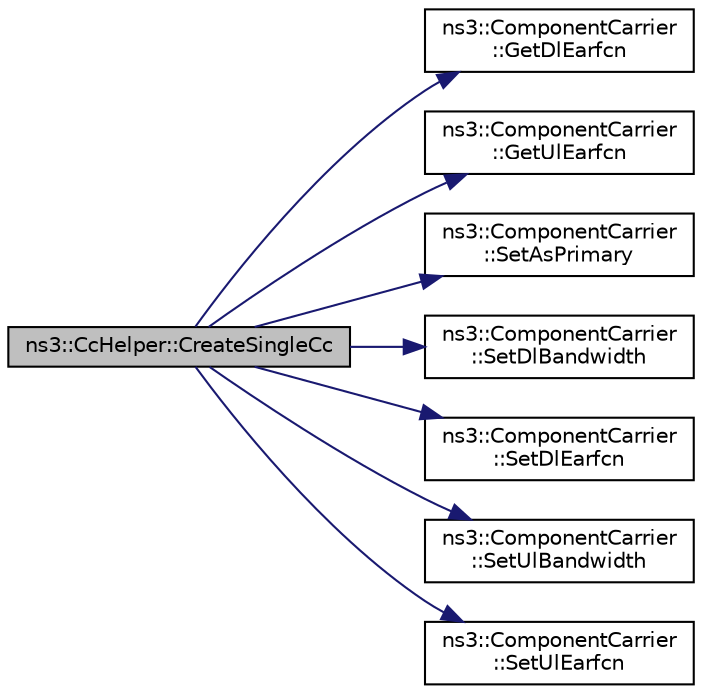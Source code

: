 digraph "ns3::CcHelper::CreateSingleCc"
{
 // LATEX_PDF_SIZE
  edge [fontname="Helvetica",fontsize="10",labelfontname="Helvetica",labelfontsize="10"];
  node [fontname="Helvetica",fontsize="10",shape=record];
  rankdir="LR";
  Node1 [label="ns3::CcHelper::CreateSingleCc",height=0.2,width=0.4,color="black", fillcolor="grey75", style="filled", fontcolor="black",tooltip="Create a single component carrier."];
  Node1 -> Node2 [color="midnightblue",fontsize="10",style="solid",fontname="Helvetica"];
  Node2 [label="ns3::ComponentCarrier\l::GetDlEarfcn",height=0.2,width=0.4,color="black", fillcolor="white", style="filled",URL="$classns3_1_1_component_carrier.html#a20f33e0d00c99a21f253a617a0c5fb49",tooltip=" "];
  Node1 -> Node3 [color="midnightblue",fontsize="10",style="solid",fontname="Helvetica"];
  Node3 [label="ns3::ComponentCarrier\l::GetUlEarfcn",height=0.2,width=0.4,color="black", fillcolor="white", style="filled",URL="$classns3_1_1_component_carrier.html#aa15f0890e642f5b81c2f97773f28ef55",tooltip=" "];
  Node1 -> Node4 [color="midnightblue",fontsize="10",style="solid",fontname="Helvetica"];
  Node4 [label="ns3::ComponentCarrier\l::SetAsPrimary",height=0.2,width=0.4,color="black", fillcolor="white", style="filled",URL="$classns3_1_1_component_carrier.html#a651004130f614b9e9898ffc4ce5a67f6",tooltip="Set as primary carrier."];
  Node1 -> Node5 [color="midnightblue",fontsize="10",style="solid",fontname="Helvetica"];
  Node5 [label="ns3::ComponentCarrier\l::SetDlBandwidth",height=0.2,width=0.4,color="black", fillcolor="white", style="filled",URL="$classns3_1_1_component_carrier.html#ae338108e2cf1c200b3db32296b720a19",tooltip=" "];
  Node1 -> Node6 [color="midnightblue",fontsize="10",style="solid",fontname="Helvetica"];
  Node6 [label="ns3::ComponentCarrier\l::SetDlEarfcn",height=0.2,width=0.4,color="black", fillcolor="white", style="filled",URL="$classns3_1_1_component_carrier.html#a0871ff8b70db43af41332e6044b9e71b",tooltip=" "];
  Node1 -> Node7 [color="midnightblue",fontsize="10",style="solid",fontname="Helvetica"];
  Node7 [label="ns3::ComponentCarrier\l::SetUlBandwidth",height=0.2,width=0.4,color="black", fillcolor="white", style="filled",URL="$classns3_1_1_component_carrier.html#aaf2ca57b073f39c9b3b27d23052ce865",tooltip=" "];
  Node1 -> Node8 [color="midnightblue",fontsize="10",style="solid",fontname="Helvetica"];
  Node8 [label="ns3::ComponentCarrier\l::SetUlEarfcn",height=0.2,width=0.4,color="black", fillcolor="white", style="filled",URL="$classns3_1_1_component_carrier.html#a5dc7c10cc6ef1a3f1247cf324a14920a",tooltip=" "];
}
